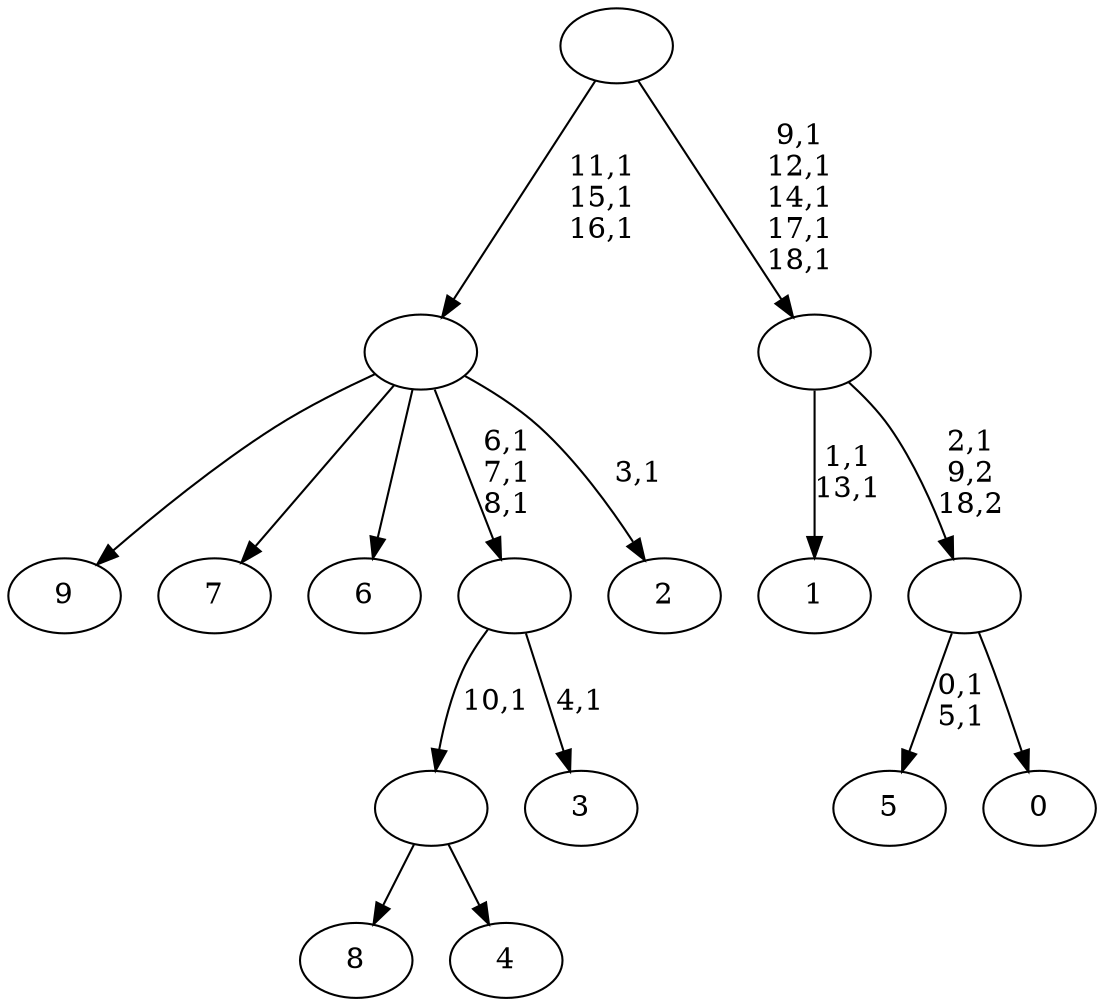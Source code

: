 digraph T {
	29 [label="9"]
	28 [label="8"]
	27 [label="7"]
	26 [label="6"]
	25 [label="5"]
	22 [label="4"]
	21 [label=""]
	20 [label="3"]
	18 [label=""]
	15 [label="2"]
	13 [label=""]
	10 [label="1"]
	7 [label="0"]
	6 [label=""]
	5 [label=""]
	0 [label=""]
	21 -> 28 [label=""]
	21 -> 22 [label=""]
	18 -> 20 [label="4,1"]
	18 -> 21 [label="10,1"]
	13 -> 15 [label="3,1"]
	13 -> 18 [label="6,1\n7,1\n8,1"]
	13 -> 29 [label=""]
	13 -> 27 [label=""]
	13 -> 26 [label=""]
	6 -> 25 [label="0,1\n5,1"]
	6 -> 7 [label=""]
	5 -> 10 [label="1,1\n13,1"]
	5 -> 6 [label="2,1\n9,2\n18,2"]
	0 -> 5 [label="9,1\n12,1\n14,1\n17,1\n18,1"]
	0 -> 13 [label="11,1\n15,1\n16,1"]
}

